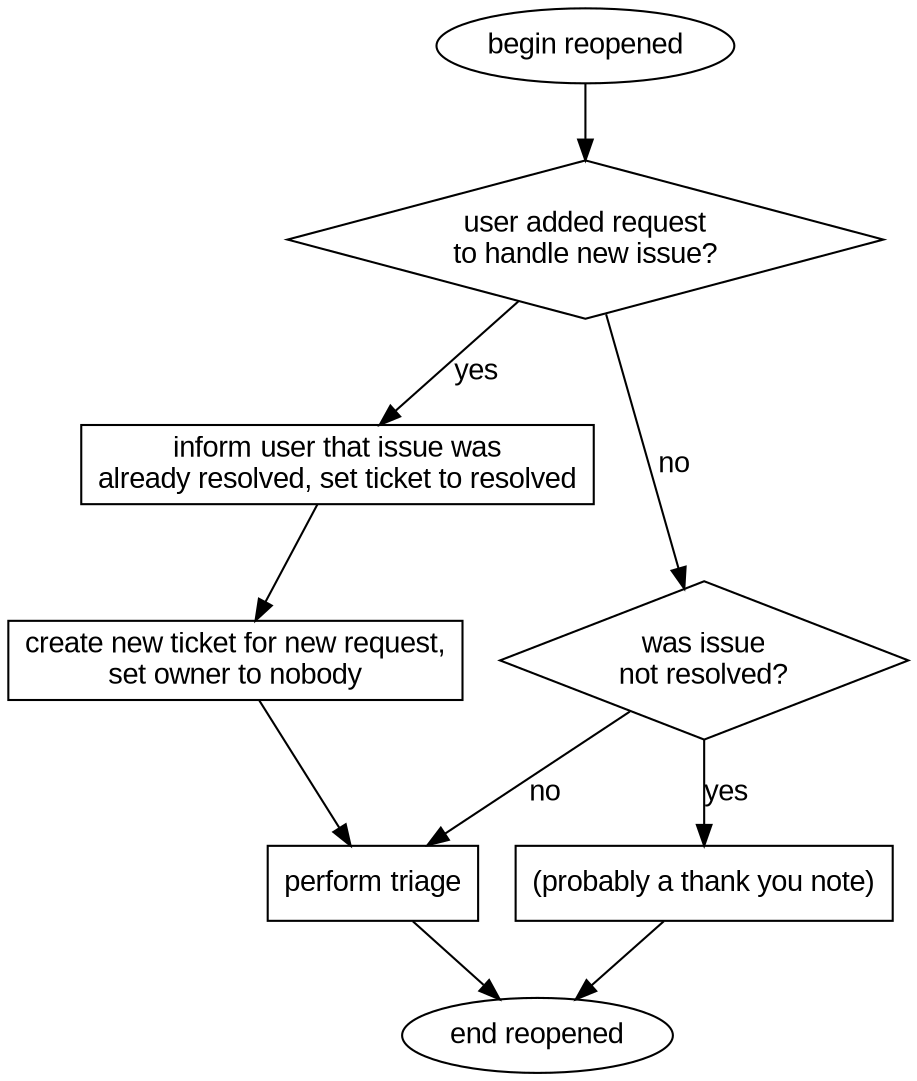 digraph reopened {
   // graph styling
   rankdir=tb;
   node [shape=rectangle, style=filled, fillcolor=white, fontname=arial, color=black];
   edge [fontname=arial, color=black];

   // start node
   begin_reopened [label="begin reopened", shape=oval, fillcolor=white, color=black, style="filled,rounded"];

   // first decision point
   user_added_request [label="user added request\nto handle new issue?", shape=diamond, style="filled"];

   // steps for new support request
   inform_resolved [label="inform user that issue was\nalready resolved, set ticket to resolved", shape=rectangle];

   // create new ticket step
   create_new_ticket [label="create new ticket for new request,\nset owner to nobody", shape=rectangle];

   // second decision point
   issue_not_resolved [label="was issue\nnot resolved?", shape=diamond, style="filled"];

   // step when issue was resolved
   user_said_thank_you [label="(probably a thank you note)", shape=rectangle];

   // triage step
   perform_triage [label="perform triage", shape=rectangle];

   // end node
   end_reopened [label="end reopened", shape=oval, fillcolor=white, color=black, style="filled,rounded"];

   // connect start to first decision point
   begin_reopened -> user_added_request;

   // decision paths
   user_added_request -> inform_resolved [label="yes"];
   inform_resolved -> create_new_ticket;
   create_new_ticket -> perform_triage;
   user_added_request -> issue_not_resolved [label="no"];
   issue_not_resolved -> user_said_thank_you [label="yes"];
   user_said_thank_you -> end_reopened;
   issue_not_resolved -> perform_triage [label="no"];
   perform_triage -> end_reopened;
}

